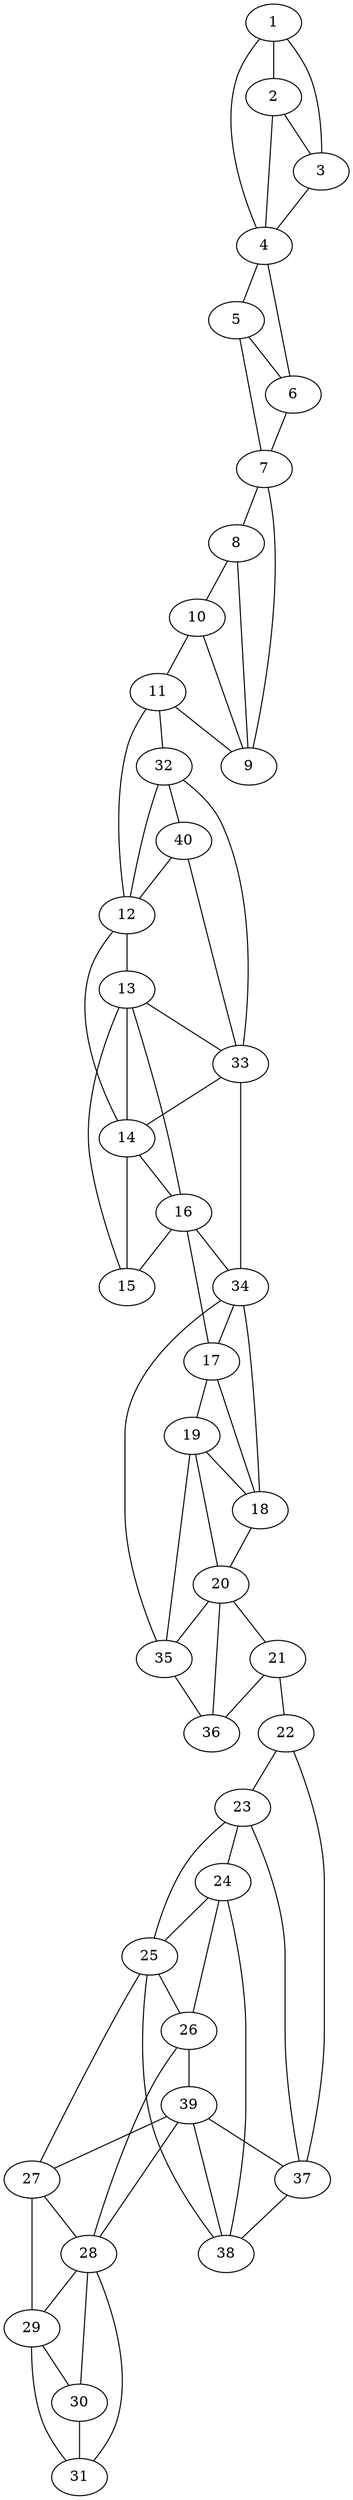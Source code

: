 graph pdb1k87 {
	1	 [aaLength=10,
		sequence=SVSRAAITAA,
		type=0];
	2	 [aaLength=14,
		sequence=PETEAVSMLLEQAR,
		type=0];
	1 -- 2	 [distance0="23.14546",
		frequency=1,
		type0=1];
	3	 [aaLength=21,
		sequence=PQPVAEQAHKLAYQLADKLRN,
		type=0];
	1 -- 3	 [distance0="48.2451",
		frequency=1,
		type0=2];
	4	 [aaLength=15,
		sequence=NASGRAGMVQGLLQE,
		type=0];
	1 -- 4	 [distance0="75.34148",
		frequency=1,
		type0=3];
	2 -- 3	 [distance0="29.75361",
		distance1="1.0",
		frequency=2,
		type0=2,
		type1=4];
	2 -- 4	 [distance0="57.33547",
		frequency=1,
		type0=3];
	3 -- 4	 [distance0="28.74312",
		distance1="2.0",
		frequency=2,
		type0=1,
		type1=4];
	5	 [aaLength=15,
		sequence=QEGVALMCLAEALLR,
		type=0];
	4 -- 5	 [distance0="24.37694",
		distance1="5.0",
		frequency=2,
		type0=1,
		type1=4];
	6	 [aaLength=12,
		sequence=DKATRDALIRDK,
		type=0];
	4 -- 6	 [distance0="43.35422",
		frequency=1,
		type0=3];
	5 -- 6	 [distance0="23.91314",
		distance1="2.0",
		frequency=2,
		type0=1,
		type1=4];
	7	 [aaLength=7,
		sequence=ATWGLLF,
		type=0];
	5 -- 7	 [distance0="50.01616",
		frequency=1,
		type0=3];
	6 -- 7	 [distance0="41.41444",
		distance1="20.0",
		frequency=2,
		type0=2,
		type1=4];
	8	 [aaLength=13,
		sequence=NEASLSRSLNRII,
		type=0];
	7 -- 8	 [distance0="17.33239",
		distance1="8.0",
		frequency=2,
		type0=1,
		type1=4];
	9	 [aaLength=18,
		sequence=GEPLIRKGVDMAMRLMGE,
		type=0];
	7 -- 9	 [distance0="35.15172",
		frequency=1,
		type0=2];
	10	 [aaLength=3,
		sequence=QFV,
		type=0];
	8 -- 10	 [distance0="34.18079",
		frequency=1,
		type0=3];
	9 -- 10	 [distance0="19.52826",
		distance1="0.0",
		frequency=2,
		type0=2,
		type1=5];
	9 -- 8	 [distance0="17.96411",
		frequency=1,
		type0=1];
	11	 [aaLength=14,
		sequence=TIAEALANARKLEE,
		type=0];
	10 -- 11	 [distance0="10.94094",
		distance1="3.0",
		frequency=2,
		type0=1,
		type1=4];
	11 -- 9	 [distance0="25.69187",
		frequency=1,
		type0=2];
	32	 [aaLength=6,
		sequence=RYSYDM,
		type=1];
	11 -- 32	 [distance0="3.0",
		frequency=1,
		type0=4];
	12	 [aaLength=24,
		sequence=TAADAQAYMVSYQQAIHAIGKASN,
		type=0];
	14	 [aaLength=5,
		sequence=KLSAL,
		type=0];
	12 -- 14	 [distance0="37.318",
		frequency=1,
		type0=3];
	13	 [aaLength=6,
		sequence=RGIYEG,
		type=0];
	12 -- 13	 [distance0="28.34888",
		distance1="1.0",
		frequency=2,
		type0=1,
		type1=4];
	12 -- 11	 [distance0="33.93903",
		frequency=1,
		type0=2];
	13 -- 14	 [distance0="17.6006",
		frequency=1,
		type0=1];
	15	 [aaLength=5,
		sequence=RYSRA,
		type=0];
	13 -- 15	 [distance0="25.20187",
		frequency=1,
		type0=2];
	33	 [aaLength=4,
		sequence=GISI,
		type=1];
	13 -- 33	 [distance0="1.0",
		frequency=1,
		type0=4];
	14 -- 15	 [distance0="8.743675",
		distance1="2.0",
		frequency=2,
		type0=1,
		type1=4];
	16	 [aaLength=24,
		sequence=QYDRVMEELYPRLKSLTLLARQYD,
		type=0];
	14 -- 16	 [distance0="13.25612",
		frequency=1,
		type0=2];
	16 -- 15	 [distance0="8.992966",
		frequency=1,
		type0=1];
	16 -- 13	 [distance0="29.51997",
		frequency=1,
		type0=3];
	34	 [aaLength=3,
		sequence=INI,
		type=1];
	16 -- 34	 [distance0="2.0",
		frequency=1,
		type0=4];
	17	 [aaLength=3,
		sequence=EAD,
		type=0];
	18	 [aaLength=13,
		sequence=RLEISLDLLEKLC,
		type=0];
	17 -- 18	 [distance0="7.923553",
		distance1="0.0",
		frequency=2,
		type0=1,
		type1=5];
	17 -- 16	 [distance0="36.12607",
		frequency=1,
		type0=3];
	19	 [aaLength=6,
		sequence=FEPELA,
		type=0];
	17 -- 19	 [distance0="18.96428",
		frequency=1,
		type0=2];
	20	 [aaLength=16,
		sequence=RCPLVIDYLIDLATRS,
		type=0];
	18 -- 20	 [distance0="34.86242",
		frequency=1,
		type0=3];
	19 -- 18	 [distance0="14.47085",
		frequency=1,
		type0=1];
	35	 [aaLength=6,
		sequence=IGFVIQ,
		type=1];
	19 -- 35	 [distance0="4.0",
		frequency=1,
		type0=4];
	21	 [aaLength=13,
		sequence=YWDSEIKRAQMDG,
		type=0];
	20 -- 21	 [distance0="29.1164",
		frequency=1,
		type0=2];
	20 -- 19	 [distance0="25.86937",
		frequency=1,
		type0=1];
	20 -- 35	 [distance0="32.34911",
		frequency=1,
		type0=3];
	22	 [aaLength=18,
		sequence=RKVYTDVSYLACAKKLLA,
		type=0];
	21 -- 22	 [distance0="24.84368",
		distance1="8.0",
		frequency=2,
		type0=1,
		type1=4];
	36	 [aaLength=6,
		sequence=LMIRLV,
		type=1];
	21 -- 36	 [distance0="39.7459",
		frequency=1,
		type0=3];
	23	 [aaLength=12,
		sequence=NAHTLAAIYQLA,
		type=0];
	22 -- 23	 [distance0="32.43084",
		frequency=1,
		type0=2];
	24	 [aaLength=5,
		sequence=YPGQY,
		type=0];
	23 -- 24	 [distance0="19.50988",
		distance1="4.0",
		frequency=2,
		type0=1,
		type1=4];
	25	 [aaLength=6,
		sequence=GEPLYE,
		type=0];
	23 -- 25	 [distance0="32.41248",
		frequency=1,
		type0=2];
	24 -- 25	 [distance0="18.79148",
		frequency=1,
		type0=1];
	26	 [aaLength=5,
		sequence=KVADG,
		type=0];
	25 -- 26	 [distance0="14.10687",
		distance1="4.0",
		frequency=2,
		type0=1,
		type1=4];
	26 -- 24	 [distance0="30.98127",
		frequency=1,
		type0=2];
	28	 [aaLength=14,
		sequence=LLAYLVRRLLENGA,
		type=0];
	26 -- 28	 [distance0="34.77879",
		frequency=1,
		type0=3];
	39	 [aaLength=7,
		sequence=CRIYAPV,
		type=1];
	26 -- 39	 [distance0="5.0",
		frequency=1,
		type0=4];
	27	 [aaLength=4,
		sequence=THET,
		type=0];
	27 -- 25	 [distance0="36.68184",
		frequency=1,
		type0=3];
	27 -- 28	 [distance0="15.54081",
		distance1="0.0",
		frequency=2,
		type0=1,
		type1=5];
	29	 [aaLength=6,
		sequence=SFVNRI,
		type=0];
	27 -- 29	 [distance0="31.75869",
		frequency=1,
		type0=2];
	28 -- 29	 [distance0="21.1613",
		distance1="2.0",
		frequency=2,
		type0=2,
		type1=4];
	30	 [aaLength=6,
		sequence=PLDELV,
		type=0];
	29 -- 30	 [distance0="18.49445",
		distance1="5.0",
		frequency=2,
		type0=1,
		type1=4];
	30 -- 28	 [distance0="38.60783",
		frequency=1,
		type0=3];
	31	 [aaLength=14,
		sequence=DPVTAVEKLAQQEG,
		type=0];
	30 -- 31	 [distance0="18.24366",
		distance1="1.0",
		frequency=2,
		type0=1,
		type1=4];
	31 -- 28	 [distance0="45.3307",
		frequency=1,
		type0=3];
	31 -- 29	 [distance0="29.74651",
		frequency=1,
		type0=2];
	32 -- 12	 [distance0="58.88945",
		frequency=1,
		type0=3];
	32 -- 33	 [distance0="44.0",
		frequency=1,
		type0=2];
	40	 [aaLength=6,
		sequence=RYSYDM,
		type=1];
	32 -- 40	 [distance0="0.0",
		distance1="0.0",
		frequency=2,
		type0=1,
		type1=5];
	33 -- 14	 [distance0="0.0",
		frequency=1,
		type0=5];
	33 -- 34	 [distance0="42.0",
		frequency=1,
		type0=1];
	34 -- 18	 [distance0="38.01002",
		frequency=1,
		type0=3];
	34 -- 17	 [distance0="38.00832",
		distance1="3.0",
		frequency=2,
		type0=2,
		type1=4];
	34 -- 35	 [distance0="32.0",
		frequency=1,
		type0=1];
	35 -- 36	 [distance0="29.0",
		frequency=1,
		type0=1];
	36 -- 20	 [distance0="36.15889",
		frequency=1,
		type0=2];
	37	 [aaLength=6,
		sequence=IYPQFA,
		type=1];
	37 -- 22	 [distance0="45.48063",
		frequency=1,
		type0=2];
	37 -- 23	 [distance0="51.04883",
		distance1="2.0",
		frequency=2,
		type0=3,
		type1=4];
	38	 [aaLength=5,
		sequence=EFQCL,
		type=1];
	37 -- 38	 [distance0="29.0",
		frequency=1,
		type0=1];
	38 -- 24	 [distance0="49.00608",
		frequency=1,
		type0=3];
	38 -- 25	 [distance0="3.0",
		frequency=1,
		type0=4];
	38 -- 39	 [distance0="28.0",
		frequency=1,
		type0=1];
	39 -- 27	 [distance0="1.0",
		frequency=1,
		type0=4];
	39 -- 28	 [distance0="52.32546",
		frequency=1,
		type0=2];
	39 -- 37	 [distance0="57.0",
		frequency=1,
		type0=3];
	40 -- 12	 [distance0="58.88945",
		distance1="6.0",
		frequency=2,
		type0=3,
		type1=4];
	40 -- 33	 [distance0="44.0",
		frequency=1,
		type0=2];
}
